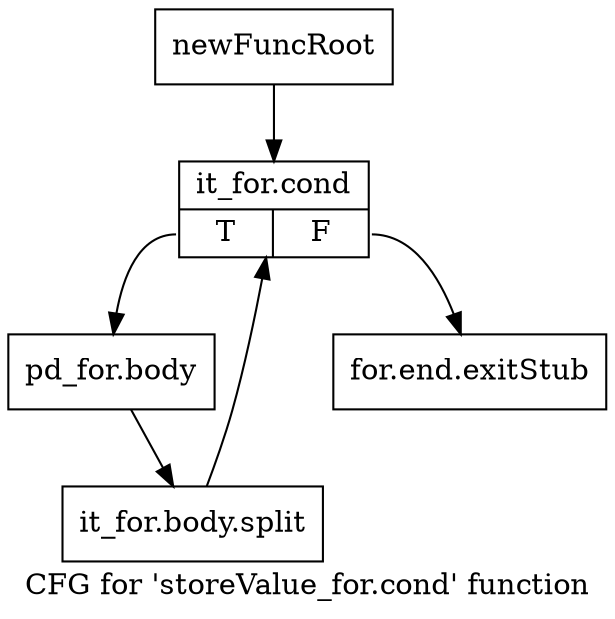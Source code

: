 digraph "CFG for 'storeValue_for.cond' function" {
	label="CFG for 'storeValue_for.cond' function";

	Node0xe1f7f0 [shape=record,label="{newFuncRoot}"];
	Node0xe1f7f0 -> Node0xe1f890;
	Node0xe1f840 [shape=record,label="{for.end.exitStub}"];
	Node0xe1f890 [shape=record,label="{it_for.cond|{<s0>T|<s1>F}}"];
	Node0xe1f890:s0 -> Node0xe1f8e0;
	Node0xe1f890:s1 -> Node0xe1f840;
	Node0xe1f8e0 [shape=record,label="{pd_for.body}"];
	Node0xe1f8e0 -> Node0xea8840;
	Node0xea8840 [shape=record,label="{it_for.body.split}"];
	Node0xea8840 -> Node0xe1f890;
}
